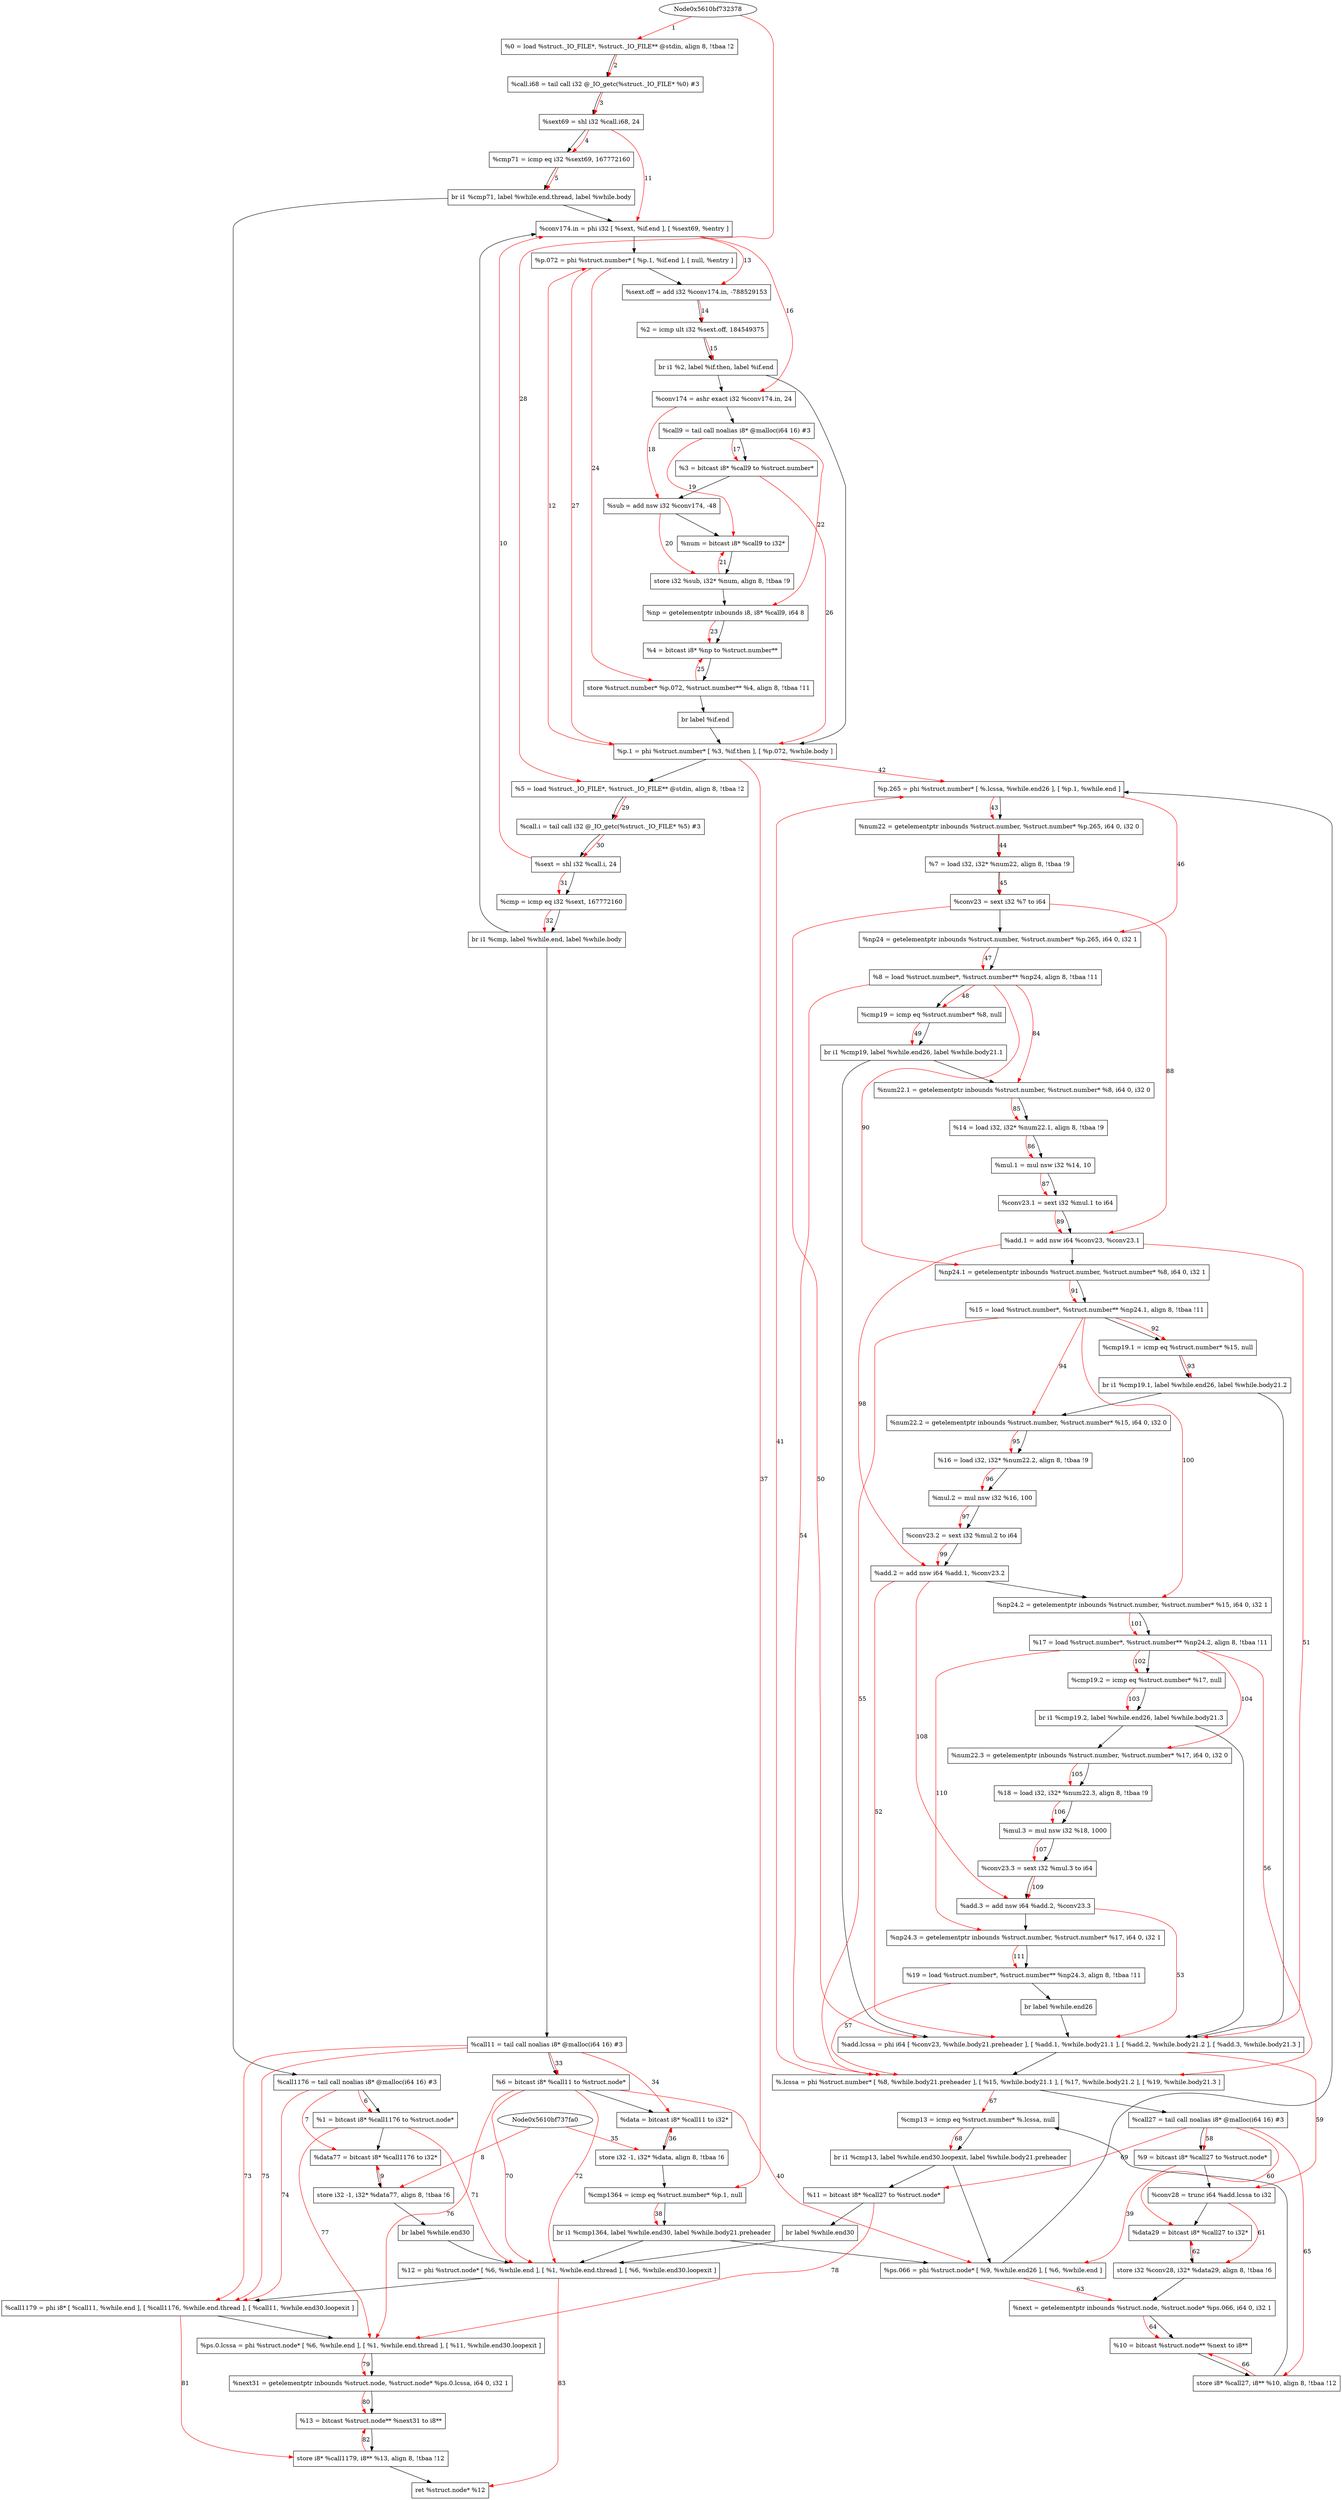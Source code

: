 digraph "CDFG for'inputint' function" {
	Node0x5610bf733b08[shape=record, label="  %0 = load %struct._IO_FILE*, %struct._IO_FILE** @stdin, align 8, !tbaa !2"]
	Node0x5610bf737000[shape=record, label="  %call.i68 = tail call i32 @_IO_getc(%struct._IO_FILE* %0) #3"]
	Node0x5610bf737130[shape=record, label="  %sext69 = shl i32 %call.i68, 24"]
	Node0x5610bf7371d0[shape=record, label="  %cmp71 = icmp eq i32 %sext69, 167772160"]
	Node0x5610bf737ba8[shape=record, label="  br i1 %cmp71, label %while.end.thread, label %while.body"]
	Node0x5610bf737df0[shape=record, label="  %call1176 = tail call noalias i8* @malloc(i64 16) #3"]
	Node0x5610bf737ef8[shape=record, label="  %1 = bitcast i8* %call1176 to %struct.node*"]
	Node0x5610bf737f58[shape=record, label="  %data77 = bitcast i8* %call1176 to i32*"]
	Node0x5610bf738000[shape=record, label="  store i32 -1, i32* %data77, align 8, !tbaa !6"]
	Node0x5610bf738278[shape=record, label="  br label %while.end30"]
	Node0x5610bf7383b8[shape=record, label="  %conv174.in = phi i32 [ %sext, %if.end ], [ %sext69, %entry ]"]
	Node0x5610bf738558[shape=record, label="  %p.072 = phi %struct.number* [ %p.1, %if.end ], [ null, %entry ]"]
	Node0x5610bf738670[shape=record, label="  %sext.off = add i32 %conv174.in, -788529153"]
	Node0x5610bf7388e0[shape=record, label="  %2 = icmp ult i32 %sext.off, 184549375"]
	Node0x5610bf738a48[shape=record, label="  br i1 %2, label %if.then, label %if.end"]
	Node0x5610bf738ac0[shape=record, label="  %conv174 = ashr exact i32 %conv174.in, 24"]
	Node0x5610bf738b90[shape=record, label="  %call9 = tail call noalias i8* @malloc(i64 16) #3"]
	Node0x5610bf7389b8[shape=record, label="  %3 = bitcast i8* %call9 to %struct.number*"]
	Node0x5610bf738c90[shape=record, label="  %sub = add nsw i32 %conv174, -48"]
	Node0x5610bf738d08[shape=record, label="  %num = bitcast i8* %call9 to i32*"]
	Node0x5610bf738da0[shape=record, label="  store i32 %sub, i32* %num, align 8, !tbaa !9"]
	Node0x5610bf738f80[shape=record, label="  %np = getelementptr inbounds i8, i8* %call9, i64 8"]
	Node0x5610bf739008[shape=record, label="  %4 = bitcast i8* %np to %struct.number**"]
	Node0x5610bf7390d0[shape=record, label="  store %struct.number* %p.072, %struct.number** %4, align 8, !tbaa !11"]
	Node0x5610bf739268[shape=record, label="  br label %if.end"]
	Node0x5610bf7392b8[shape=record, label="  %p.1 = phi %struct.number* [ %3, %if.then ], [ %p.072, %while.body ]"]
	Node0x5610bf7384e8[shape=record, label="  %5 = load %struct._IO_FILE*, %struct._IO_FILE** @stdin, align 8, !tbaa !2"]
	Node0x5610bf7393c0[shape=record, label="  %call.i = tail call i32 @_IO_getc(%struct._IO_FILE* %5) #3"]
	Node0x5610bf739490[shape=record, label="  %sext = shl i32 %call.i, 24"]
	Node0x5610bf739500[shape=record, label="  %cmp = icmp eq i32 %sext, 167772160"]
	Node0x5610bf7395f8[shape=record, label="  br i1 %cmp, label %while.end, label %while.body"]
	Node0x5610bf7396b0[shape=record, label="  %call11 = tail call noalias i8* @malloc(i64 16) #3"]
	Node0x5610bf732898[shape=record, label="  %6 = bitcast i8* %call11 to %struct.node*"]
	Node0x5610bf738368[shape=record, label="  %data = bitcast i8* %call11 to i32*"]
	Node0x5610bf739ac0[shape=record, label="  store i32 -1, i32* %data, align 8, !tbaa !6"]
	Node0x5610bf73a150[shape=record, label="  %cmp1364 = icmp eq %struct.number* %p.1, null"]
	Node0x5610bf73a2c8[shape=record, label="  br i1 %cmp1364, label %while.end30, label %while.body21.preheader"]
	Node0x5610bf73a408[shape=record, label="  %ps.066 = phi %struct.node* [ %9, %while.end26 ], [ %6, %while.end ]"]
	Node0x5610bf73a558[shape=record, label="  %p.265 = phi %struct.number* [ %.lcssa, %while.end26 ], [ %p.1, %while.end ]"]
	Node0x5610bf73a688[shape=record, label="  %num22 = getelementptr inbounds %struct.number, %struct.number* %p.265, i64 0, i32 0"]
	Node0x5610bf73a718[shape=record, label="  %7 = load i32, i32* %num22, align 8, !tbaa !9"]
	Node0x5610bf73ad88[shape=record, label="  %conv23 = sext i32 %7 to i64"]
	Node0x5610bf73ae68[shape=record, label="  %np24 = getelementptr inbounds %struct.number, %struct.number* %p.265, i64 0, i32 1"]
	Node0x5610bf73aef8[shape=record, label="  %8 = load %struct.number*, %struct.number** %np24, align 8, !tbaa !11"]
	Node0x5610bf73b610[shape=record, label="  %cmp19 = icmp eq %struct.number* %8, null"]
	Node0x5610bf73b748[shape=record, label="  br i1 %cmp19, label %while.end26, label %while.body21.1"]
	Node0x5610bf73bad8[shape=record, label="  %add.lcssa = phi i64 [ %conv23, %while.body21.preheader ], [ %add.1, %while.body21.1 ], [ %add.2, %while.body21.2 ], [ %add.3, %while.body21.3 ]"]
	Node0x5610bf73bd38[shape=record, label="  %.lcssa = phi %struct.number* [ %8, %while.body21.preheader ], [ %15, %while.body21.1 ], [ %17, %while.body21.2 ], [ %19, %while.body21.3 ]"]
	Node0x5610bf73be80[shape=record, label="  %call27 = tail call noalias i8* @malloc(i64 16) #3"]
	Node0x5610bf73a508[shape=record, label="  %9 = bitcast i8* %call27 to %struct.node*"]
	Node0x5610bf73bf38[shape=record, label="  %conv28 = trunc i64 %add.lcssa to i32"]
	Node0x5610bf73bfb8[shape=record, label="  %data29 = bitcast i8* %call27 to i32*"]
	Node0x5610bf73c050[shape=record, label="  store i32 %conv28, i32* %data29, align 8, !tbaa !6"]
	Node0x5610bf73c0e8[shape=record, label="  %next = getelementptr inbounds %struct.node, %struct.node* %ps.066, i64 0, i32 1"]
	Node0x5610bf73c178[shape=record, label="  %10 = bitcast %struct.node** %next to i8**"]
	Node0x5610bf73c1f0[shape=record, label="  store i8* %call27, i8** %10, align 8, !tbaa !12"]
	Node0x5610bf73c360[shape=record, label="  %cmp13 = icmp eq %struct.number* %.lcssa, null"]
	Node0x5610bf73c508[shape=record, label="  br i1 %cmp13, label %while.end30.loopexit, label %while.body21.preheader"]
	Node0x5610bf73c428[shape=record, label="  %11 = bitcast i8* %call27 to %struct.node*"]
	Node0x5610bf73c568[shape=record, label="  br label %while.end30"]
	Node0x5610bf73c5b8[shape=record, label="  %12 = phi %struct.node* [ %6, %while.end ], [ %1, %while.end.thread ], [ %6, %while.end30.loopexit ]"]
	Node0x5610bf73c678[shape=record, label="  %call1179 = phi i8* [ %call11, %while.end ], [ %call1176, %while.end.thread ], [ %call11, %while.end30.loopexit ]"]
	Node0x5610bf73c768[shape=record, label="  %ps.0.lcssa = phi %struct.node* [ %6, %while.end ], [ %1, %while.end.thread ], [ %11, %while.end30.loopexit ]"]
	Node0x5610bf73c868[shape=record, label="  %next31 = getelementptr inbounds %struct.node, %struct.node* %ps.0.lcssa, i64 0, i32 1"]
	Node0x5610bf738218[shape=record, label="  %13 = bitcast %struct.node** %next31 to i8**"]
	Node0x5610bf737310[shape=record, label="  store i8* %call1179, i8** %13, align 8, !tbaa !12"]
	Node0x5610bf737988[shape=record, label="  ret %struct.node* %12"]
	Node0x5610bf737a18[shape=record, label="  %num22.1 = getelementptr inbounds %struct.number, %struct.number* %8, i64 0, i32 0"]
	Node0x5610bf73b6b8[shape=record, label="  %14 = load i32, i32* %num22.1, align 8, !tbaa !9"]
	Node0x5610bf73df20[shape=record, label="  %mul.1 = mul nsw i32 %14, 10"]
	Node0x5610bf73df78[shape=record, label="  %conv23.1 = sext i32 %mul.1 to i64"]
	Node0x5610bf73dff0[shape=record, label="  %add.1 = add nsw i64 %conv23, %conv23.1"]
	Node0x5610bf73e078[shape=record, label="  %np24.1 = getelementptr inbounds %struct.number, %struct.number* %8, i64 0, i32 1"]
	Node0x5610bf73a218[shape=record, label="  %15 = load %struct.number*, %struct.number** %np24.1, align 8, !tbaa !11"]
	Node0x5610bf73e100[shape=record, label="  %cmp19.1 = icmp eq %struct.number* %15, null"]
	Node0x5610bf73e188[shape=record, label="  br i1 %cmp19.1, label %while.end26, label %while.body21.2"]
	Node0x5610bf73e218[shape=record, label="  %num22.2 = getelementptr inbounds %struct.number, %struct.number* %15, i64 0, i32 0"]
	Node0x5610bf73b8f8[shape=record, label="  %16 = load i32, i32* %num22.2, align 8, !tbaa !9"]
	Node0x5610bf73e2c0[shape=record, label="  %mul.2 = mul nsw i32 %16, 100"]
	Node0x5610bf73e338[shape=record, label="  %conv23.2 = sext i32 %mul.2 to i64"]
	Node0x5610bf73e3b0[shape=record, label="  %add.2 = add nsw i64 %add.1, %conv23.2"]
	Node0x5610bf73e438[shape=record, label="  %np24.2 = getelementptr inbounds %struct.number, %struct.number* %15, i64 0, i32 1"]
	Node0x5610bf73b818[shape=record, label="  %17 = load %struct.number*, %struct.number** %np24.2, align 8, !tbaa !11"]
	Node0x5610bf73e4e0[shape=record, label="  %cmp19.2 = icmp eq %struct.number* %17, null"]
	Node0x5610bf73b598[shape=record, label="  br i1 %cmp19.2, label %while.end26, label %while.body21.3"]
	Node0x5610bf73e588[shape=record, label="  %num22.3 = getelementptr inbounds %struct.number, %struct.number* %17, i64 0, i32 0"]
	Node0x5610bf73ba88[shape=record, label="  %18 = load i32, i32* %num22.3, align 8, !tbaa !9"]
	Node0x5610bf73e630[shape=record, label="  %mul.3 = mul nsw i32 %18, 1000"]
	Node0x5610bf73e6a8[shape=record, label="  %conv23.3 = sext i32 %mul.3 to i64"]
	Node0x5610bf73e720[shape=record, label="  %add.3 = add nsw i64 %add.2, %conv23.3"]
	Node0x5610bf73e7a8[shape=record, label="  %np24.3 = getelementptr inbounds %struct.number, %struct.number* %17, i64 0, i32 1"]
	Node0x5610bf73b9a8[shape=record, label="  %19 = load %struct.number*, %struct.number** %np24.3, align 8, !tbaa !11"]
	Node0x5610bf73e838[shape=record, label="  br label %while.end26"]
	Node0x5610bf733b08 -> Node0x5610bf737000
	Node0x5610bf737000 -> Node0x5610bf737130
	Node0x5610bf737130 -> Node0x5610bf7371d0
	Node0x5610bf7371d0 -> Node0x5610bf737ba8
	Node0x5610bf737ba8 -> Node0x5610bf737df0
	Node0x5610bf737ba8 -> Node0x5610bf7383b8
	Node0x5610bf737df0 -> Node0x5610bf737ef8
	Node0x5610bf737ef8 -> Node0x5610bf737f58
	Node0x5610bf737f58 -> Node0x5610bf738000
	Node0x5610bf738000 -> Node0x5610bf738278
	Node0x5610bf738278 -> Node0x5610bf73c5b8
	Node0x5610bf7383b8 -> Node0x5610bf738558
	Node0x5610bf738558 -> Node0x5610bf738670
	Node0x5610bf738670 -> Node0x5610bf7388e0
	Node0x5610bf7388e0 -> Node0x5610bf738a48
	Node0x5610bf738a48 -> Node0x5610bf738ac0
	Node0x5610bf738a48 -> Node0x5610bf7392b8
	Node0x5610bf738ac0 -> Node0x5610bf738b90
	Node0x5610bf738b90 -> Node0x5610bf7389b8
	Node0x5610bf7389b8 -> Node0x5610bf738c90
	Node0x5610bf738c90 -> Node0x5610bf738d08
	Node0x5610bf738d08 -> Node0x5610bf738da0
	Node0x5610bf738da0 -> Node0x5610bf738f80
	Node0x5610bf738f80 -> Node0x5610bf739008
	Node0x5610bf739008 -> Node0x5610bf7390d0
	Node0x5610bf7390d0 -> Node0x5610bf739268
	Node0x5610bf739268 -> Node0x5610bf7392b8
	Node0x5610bf7392b8 -> Node0x5610bf7384e8
	Node0x5610bf7384e8 -> Node0x5610bf7393c0
	Node0x5610bf7393c0 -> Node0x5610bf739490
	Node0x5610bf739490 -> Node0x5610bf739500
	Node0x5610bf739500 -> Node0x5610bf7395f8
	Node0x5610bf7395f8 -> Node0x5610bf7396b0
	Node0x5610bf7395f8 -> Node0x5610bf7383b8
	Node0x5610bf7396b0 -> Node0x5610bf732898
	Node0x5610bf732898 -> Node0x5610bf738368
	Node0x5610bf738368 -> Node0x5610bf739ac0
	Node0x5610bf739ac0 -> Node0x5610bf73a150
	Node0x5610bf73a150 -> Node0x5610bf73a2c8
	Node0x5610bf73a2c8 -> Node0x5610bf73c5b8
	Node0x5610bf73a2c8 -> Node0x5610bf73a408
	Node0x5610bf73a408 -> Node0x5610bf73a558
	Node0x5610bf73a558 -> Node0x5610bf73a688
	Node0x5610bf73a688 -> Node0x5610bf73a718
	Node0x5610bf73a718 -> Node0x5610bf73ad88
	Node0x5610bf73ad88 -> Node0x5610bf73ae68
	Node0x5610bf73ae68 -> Node0x5610bf73aef8
	Node0x5610bf73aef8 -> Node0x5610bf73b610
	Node0x5610bf73b610 -> Node0x5610bf73b748
	Node0x5610bf73b748 -> Node0x5610bf73bad8
	Node0x5610bf73b748 -> Node0x5610bf737a18
	Node0x5610bf73bad8 -> Node0x5610bf73bd38
	Node0x5610bf73bd38 -> Node0x5610bf73be80
	Node0x5610bf73be80 -> Node0x5610bf73a508
	Node0x5610bf73a508 -> Node0x5610bf73bf38
	Node0x5610bf73bf38 -> Node0x5610bf73bfb8
	Node0x5610bf73bfb8 -> Node0x5610bf73c050
	Node0x5610bf73c050 -> Node0x5610bf73c0e8
	Node0x5610bf73c0e8 -> Node0x5610bf73c178
	Node0x5610bf73c178 -> Node0x5610bf73c1f0
	Node0x5610bf73c1f0 -> Node0x5610bf73c360
	Node0x5610bf73c360 -> Node0x5610bf73c508
	Node0x5610bf73c508 -> Node0x5610bf73c428
	Node0x5610bf73c508 -> Node0x5610bf73a408
	Node0x5610bf73c428 -> Node0x5610bf73c568
	Node0x5610bf73c568 -> Node0x5610bf73c5b8
	Node0x5610bf73c5b8 -> Node0x5610bf73c678
	Node0x5610bf73c678 -> Node0x5610bf73c768
	Node0x5610bf73c768 -> Node0x5610bf73c868
	Node0x5610bf73c868 -> Node0x5610bf738218
	Node0x5610bf738218 -> Node0x5610bf737310
	Node0x5610bf737310 -> Node0x5610bf737988
	Node0x5610bf737a18 -> Node0x5610bf73b6b8
	Node0x5610bf73b6b8 -> Node0x5610bf73df20
	Node0x5610bf73df20 -> Node0x5610bf73df78
	Node0x5610bf73df78 -> Node0x5610bf73dff0
	Node0x5610bf73dff0 -> Node0x5610bf73e078
	Node0x5610bf73e078 -> Node0x5610bf73a218
	Node0x5610bf73a218 -> Node0x5610bf73e100
	Node0x5610bf73e100 -> Node0x5610bf73e188
	Node0x5610bf73e188 -> Node0x5610bf73bad8
	Node0x5610bf73e188 -> Node0x5610bf73e218
	Node0x5610bf73e218 -> Node0x5610bf73b8f8
	Node0x5610bf73b8f8 -> Node0x5610bf73e2c0
	Node0x5610bf73e2c0 -> Node0x5610bf73e338
	Node0x5610bf73e338 -> Node0x5610bf73e3b0
	Node0x5610bf73e3b0 -> Node0x5610bf73e438
	Node0x5610bf73e438 -> Node0x5610bf73b818
	Node0x5610bf73b818 -> Node0x5610bf73e4e0
	Node0x5610bf73e4e0 -> Node0x5610bf73b598
	Node0x5610bf73b598 -> Node0x5610bf73bad8
	Node0x5610bf73b598 -> Node0x5610bf73e588
	Node0x5610bf73e588 -> Node0x5610bf73ba88
	Node0x5610bf73ba88 -> Node0x5610bf73e630
	Node0x5610bf73e630 -> Node0x5610bf73e6a8
	Node0x5610bf73e6a8 -> Node0x5610bf73e720
	Node0x5610bf73e720 -> Node0x5610bf73e7a8
	Node0x5610bf73e7a8 -> Node0x5610bf73b9a8
	Node0x5610bf73b9a8 -> Node0x5610bf73e838
	Node0x5610bf73e838 -> Node0x5610bf73bad8
edge [color=red]
	Node0x5610bf732378 -> Node0x5610bf733b08[label="1"]
	Node0x5610bf733b08 -> Node0x5610bf737000[label="2"]
	Node0x5610bf737000 -> Node0x5610bf737130[label="3"]
	Node0x5610bf737130 -> Node0x5610bf7371d0[label="4"]
	Node0x5610bf7371d0 -> Node0x5610bf737ba8[label="5"]
	Node0x5610bf737df0 -> Node0x5610bf737ef8[label="6"]
	Node0x5610bf737df0 -> Node0x5610bf737f58[label="7"]
	Node0x5610bf737fa0 -> Node0x5610bf738000[label="8"]
	Node0x5610bf738000 -> Node0x5610bf737f58[label="9"]
	Node0x5610bf739490 -> Node0x5610bf7383b8[label="10"]
	Node0x5610bf737130 -> Node0x5610bf7383b8[label="11"]
	Node0x5610bf7392b8 -> Node0x5610bf738558[label="12"]
	Node0x5610bf7383b8 -> Node0x5610bf738670[label="13"]
	Node0x5610bf738670 -> Node0x5610bf7388e0[label="14"]
	Node0x5610bf7388e0 -> Node0x5610bf738a48[label="15"]
	Node0x5610bf7383b8 -> Node0x5610bf738ac0[label="16"]
	Node0x5610bf738b90 -> Node0x5610bf7389b8[label="17"]
	Node0x5610bf738ac0 -> Node0x5610bf738c90[label="18"]
	Node0x5610bf738b90 -> Node0x5610bf738d08[label="19"]
	Node0x5610bf738c90 -> Node0x5610bf738da0[label="20"]
	Node0x5610bf738da0 -> Node0x5610bf738d08[label="21"]
	Node0x5610bf738b90 -> Node0x5610bf738f80[label="22"]
	Node0x5610bf738f80 -> Node0x5610bf739008[label="23"]
	Node0x5610bf738558 -> Node0x5610bf7390d0[label="24"]
	Node0x5610bf7390d0 -> Node0x5610bf739008[label="25"]
	Node0x5610bf7389b8 -> Node0x5610bf7392b8[label="26"]
	Node0x5610bf738558 -> Node0x5610bf7392b8[label="27"]
	Node0x5610bf732378 -> Node0x5610bf7384e8[label="28"]
	Node0x5610bf7384e8 -> Node0x5610bf7393c0[label="29"]
	Node0x5610bf7393c0 -> Node0x5610bf739490[label="30"]
	Node0x5610bf739490 -> Node0x5610bf739500[label="31"]
	Node0x5610bf739500 -> Node0x5610bf7395f8[label="32"]
	Node0x5610bf7396b0 -> Node0x5610bf732898[label="33"]
	Node0x5610bf7396b0 -> Node0x5610bf738368[label="34"]
	Node0x5610bf737fa0 -> Node0x5610bf739ac0[label="35"]
	Node0x5610bf739ac0 -> Node0x5610bf738368[label="36"]
	Node0x5610bf7392b8 -> Node0x5610bf73a150[label="37"]
	Node0x5610bf73a150 -> Node0x5610bf73a2c8[label="38"]
	Node0x5610bf73a508 -> Node0x5610bf73a408[label="39"]
	Node0x5610bf732898 -> Node0x5610bf73a408[label="40"]
	Node0x5610bf73bd38 -> Node0x5610bf73a558[label="41"]
	Node0x5610bf7392b8 -> Node0x5610bf73a558[label="42"]
	Node0x5610bf73a558 -> Node0x5610bf73a688[label="43"]
	Node0x5610bf73a688 -> Node0x5610bf73a718[label="44"]
	Node0x5610bf73a718 -> Node0x5610bf73ad88[label="45"]
	Node0x5610bf73a558 -> Node0x5610bf73ae68[label="46"]
	Node0x5610bf73ae68 -> Node0x5610bf73aef8[label="47"]
	Node0x5610bf73aef8 -> Node0x5610bf73b610[label="48"]
	Node0x5610bf73b610 -> Node0x5610bf73b748[label="49"]
	Node0x5610bf73ad88 -> Node0x5610bf73bad8[label="50"]
	Node0x5610bf73dff0 -> Node0x5610bf73bad8[label="51"]
	Node0x5610bf73e3b0 -> Node0x5610bf73bad8[label="52"]
	Node0x5610bf73e720 -> Node0x5610bf73bad8[label="53"]
	Node0x5610bf73aef8 -> Node0x5610bf73bd38[label="54"]
	Node0x5610bf73a218 -> Node0x5610bf73bd38[label="55"]
	Node0x5610bf73b818 -> Node0x5610bf73bd38[label="56"]
	Node0x5610bf73b9a8 -> Node0x5610bf73bd38[label="57"]
	Node0x5610bf73be80 -> Node0x5610bf73a508[label="58"]
	Node0x5610bf73bad8 -> Node0x5610bf73bf38[label="59"]
	Node0x5610bf73be80 -> Node0x5610bf73bfb8[label="60"]
	Node0x5610bf73bf38 -> Node0x5610bf73c050[label="61"]
	Node0x5610bf73c050 -> Node0x5610bf73bfb8[label="62"]
	Node0x5610bf73a408 -> Node0x5610bf73c0e8[label="63"]
	Node0x5610bf73c0e8 -> Node0x5610bf73c178[label="64"]
	Node0x5610bf73be80 -> Node0x5610bf73c1f0[label="65"]
	Node0x5610bf73c1f0 -> Node0x5610bf73c178[label="66"]
	Node0x5610bf73bd38 -> Node0x5610bf73c360[label="67"]
	Node0x5610bf73c360 -> Node0x5610bf73c508[label="68"]
	Node0x5610bf73be80 -> Node0x5610bf73c428[label="69"]
	Node0x5610bf732898 -> Node0x5610bf73c5b8[label="70"]
	Node0x5610bf737ef8 -> Node0x5610bf73c5b8[label="71"]
	Node0x5610bf732898 -> Node0x5610bf73c5b8[label="72"]
	Node0x5610bf7396b0 -> Node0x5610bf73c678[label="73"]
	Node0x5610bf737df0 -> Node0x5610bf73c678[label="74"]
	Node0x5610bf7396b0 -> Node0x5610bf73c678[label="75"]
	Node0x5610bf732898 -> Node0x5610bf73c768[label="76"]
	Node0x5610bf737ef8 -> Node0x5610bf73c768[label="77"]
	Node0x5610bf73c428 -> Node0x5610bf73c768[label="78"]
	Node0x5610bf73c768 -> Node0x5610bf73c868[label="79"]
	Node0x5610bf73c868 -> Node0x5610bf738218[label="80"]
	Node0x5610bf73c678 -> Node0x5610bf737310[label="81"]
	Node0x5610bf737310 -> Node0x5610bf738218[label="82"]
	Node0x5610bf73c5b8 -> Node0x5610bf737988[label="83"]
	Node0x5610bf73aef8 -> Node0x5610bf737a18[label="84"]
	Node0x5610bf737a18 -> Node0x5610bf73b6b8[label="85"]
	Node0x5610bf73b6b8 -> Node0x5610bf73df20[label="86"]
	Node0x5610bf73df20 -> Node0x5610bf73df78[label="87"]
	Node0x5610bf73ad88 -> Node0x5610bf73dff0[label="88"]
	Node0x5610bf73df78 -> Node0x5610bf73dff0[label="89"]
	Node0x5610bf73aef8 -> Node0x5610bf73e078[label="90"]
	Node0x5610bf73e078 -> Node0x5610bf73a218[label="91"]
	Node0x5610bf73a218 -> Node0x5610bf73e100[label="92"]
	Node0x5610bf73e100 -> Node0x5610bf73e188[label="93"]
	Node0x5610bf73a218 -> Node0x5610bf73e218[label="94"]
	Node0x5610bf73e218 -> Node0x5610bf73b8f8[label="95"]
	Node0x5610bf73b8f8 -> Node0x5610bf73e2c0[label="96"]
	Node0x5610bf73e2c0 -> Node0x5610bf73e338[label="97"]
	Node0x5610bf73dff0 -> Node0x5610bf73e3b0[label="98"]
	Node0x5610bf73e338 -> Node0x5610bf73e3b0[label="99"]
	Node0x5610bf73a218 -> Node0x5610bf73e438[label="100"]
	Node0x5610bf73e438 -> Node0x5610bf73b818[label="101"]
	Node0x5610bf73b818 -> Node0x5610bf73e4e0[label="102"]
	Node0x5610bf73e4e0 -> Node0x5610bf73b598[label="103"]
	Node0x5610bf73b818 -> Node0x5610bf73e588[label="104"]
	Node0x5610bf73e588 -> Node0x5610bf73ba88[label="105"]
	Node0x5610bf73ba88 -> Node0x5610bf73e630[label="106"]
	Node0x5610bf73e630 -> Node0x5610bf73e6a8[label="107"]
	Node0x5610bf73e3b0 -> Node0x5610bf73e720[label="108"]
	Node0x5610bf73e6a8 -> Node0x5610bf73e720[label="109"]
	Node0x5610bf73b818 -> Node0x5610bf73e7a8[label="110"]
	Node0x5610bf73e7a8 -> Node0x5610bf73b9a8[label="111"]
}
